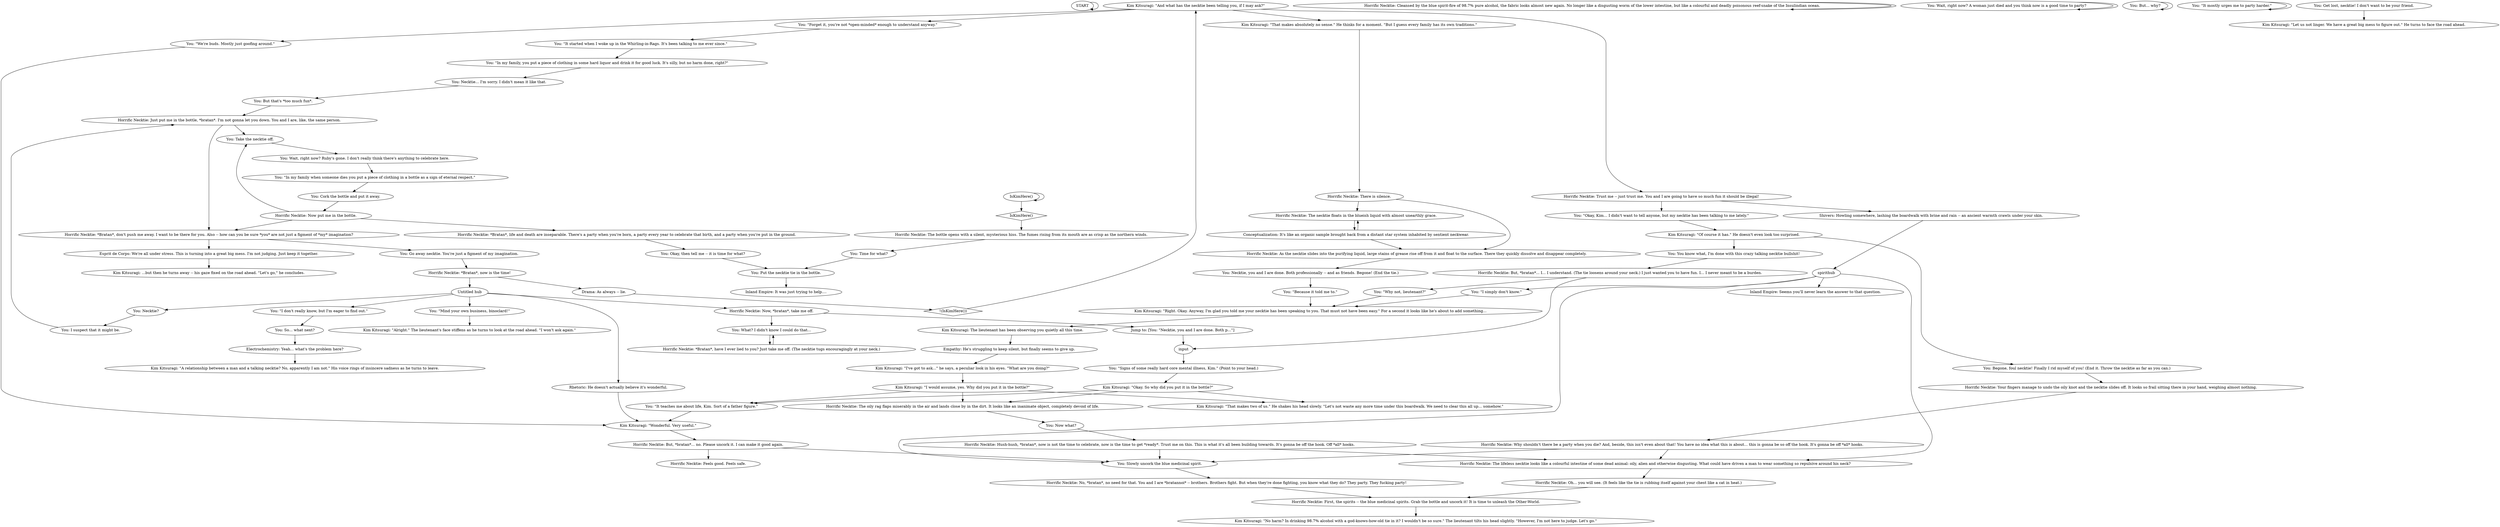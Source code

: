 # LAIR ORB / dark celebration
# An afterthought to Ruby's scene whether she kills herself or runs away.
# ==================================================
digraph G {
	  0 [label="START"];
	  1 [label="input"];
	  2 [label="You: Necktie, you and I are done. Both professionally -- and as friends. Begone! (End the tie.)"];
	  3 [label="Horrific Necktie: Cleansed by the blue spirit-fire of 98.7% pure alcohol, the fabric looks almost new again. No longer like a disgusting worm of the lower intestine, but like a colourful and deadly poisonous reef-snake of the Insulindian ocean."];
	  4 [label="You: So... what next?"];
	  5 [label="Kim Kitsuragi: \"That makes two of us.\" He shakes his head slowly. \"Let's not waste any more time under this boardwalk. We need to clear this all up... somehow.\""];
	  6 [label="You: \"Why not, lieutenant?\""];
	  7 [label="You: Necktie... I'm sorry. I didn't mean it like that."];
	  8 [label="Kim Kitsuragi: \"No harm? In drinking 98.7% alcohol with a god-knows-how-old tie in it? I wouldn't be so sure.\" The lieutenant tilts his head slightly. \"However, I'm not here to judge. Let's go.\""];
	  9 [label="spirithub"];
	  10 [label="Horrific Necktie: Now, *bratan*, take me off."];
	  11 [label="You: \"Okay, Kim... I didn't want to tell anyone, but my necktie has been talking to me lately.\""];
	  12 [label="You: But that's *too much fun*."];
	  13 [label="Horrific Necktie: No, *bratan*, no need for that. You and I are *bratannoi* -- brothers. Brothers fight. But when they're done fighting, you know what they do? They party. They fucking party!"];
	  14 [label="Horrific Necktie: The bottle opens with a silent, mysterious hiss. The fumes rising from its mouth are as crisp as the northern winds."];
	  15 [label="Kim Kitsuragi: The lieutenant has been observing you quietly all this time."];
	  16 [label="Esprit de Corps: We're all under stress. This is turning into a great big mess. I'm not judging. Just keep it together."];
	  17 [label="You: Okay, then tell me -- it is time for what?"];
	  18 [label="Electrochemistry: Yeah... what's the problem here?"];
	  19 [label="Horrific Necktie: The necktie floats in the blueish liquid with almost unearthly grace."];
	  20 [label="You: Cork the bottle and put it away."];
	  21 [label="Kim Kitsuragi: \"That makes absolutely no sense.\" He thinks for a moment. \"But I guess every family has its own traditions.\""];
	  22 [label="You: \"Signs of some really hard core mental illness, Kim.\" (Point to your head.)"];
	  23 [label="Horrific Necktie: *Bratan*, now is the time!"];
	  24 [label="Horrific Necktie: *Bratan*, don't push me away. I want to be there for you. Also -- how can you be sure *you* are not just a figment of *my* imagination?"];
	  25 [label="You: Begone, foul necktie! Finally I rid myself of you! (End it. Throw the necktie as far as you can.)"];
	  26 [label="You: \"It started when I woke up in the Whirling-in-Rags. It's been talking to me ever since.\""];
	  27 [label="Kim Kitsuragi: \"A relationship between a man and a talking necktie? No, apparently I am not.\" His voice rings of insincere sadness as he turns to leave."];
	  28 [label="Horrific Necktie: Why shouldn't there be a party when you die? And, beside, this isn't even about that! You have no idea what this is about... this is gonna be so off the hook. It's gonna be off *all* hooks."];
	  29 [label="You: Now what?"];
	  30 [label="Inland Empire: It was just trying to help...."];
	  31 [label="Horrific Necktie: As the necktie slides into the purifying liquid, large stains of grease rise off from it and float to the surface. There they quickly dissolve and disappear completely."];
	  32 [label="You: Necktie?"];
	  33 [label="You: \"I don't really know, but I'm eager to find out.\""];
	  34 [label="You: \"In my family, you put a piece of clothing in some hard liquor and drink it for good luck. It's silly, but no harm done, right?\""];
	  35 [label="Kim Kitsuragi: \"And what has the necktie been telling you, if I may ask?\""];
	  36 [label="Horrific Necktie: Feels good. Feels safe."];
	  37 [label="Jump to: [You: \"Necktie, you and I are done. Both p...\"]"];
	  38 [label="You: What? I didn't know I could do that..."];
	  39 [label="You: Take the necktie off."];
	  40 [label="You: Put the necktie tie in the bottle."];
	  41 [label="Horrific Necktie: Oh... you will see. (It feels like the tie is rubbing itself against your chest like a cat in heat.)"];
	  42 [label="Inland Empire: Seems you'll never learn the answer to that question."];
	  43 [label="You: Wait, right now? A woman just died and you think now is a good time to party?"];
	  44 [label="Horrific Necktie: *Bratan*, life and death are inseparable. There's a party when you're born, a party every year to celebrate that birth, and a party when you're put in the ground."];
	  45 [label="You: But... why?"];
	  46 [label="Horrific Necktie: Trust me -- just trust me. You and I are going to have so much fun it should be illegal!"];
	  47 [label="You: \"It teaches me about life, Kim. Sort of a father figure.\""];
	  48 [label="You: \"I simply don't know.\""];
	  49 [label="You: Wait, right now? Ruby's gone. I don't really think there's anything to celebrate here."];
	  50 [label="Horrific Necktie: Your fingers manage to undo the oily knot and the necktie slides off. It looks so frail sitting there in your hand, weighing almost nothing."];
	  51 [label="Horrific Necktie: The oily rag flaps miserably in the air and lands close by in the dirt. It looks like an inanimate object, completely devoid of life."];
	  52 [label="You: \"Because it told me to.\""];
	  53 [label="Horrific Necktie: The lifeless necktie looks like a colourful intestine of some dead animal: oily, alien and otherwise disgusting. What could have driven a man to wear something so repulsive around his neck?"];
	  54 [label="You: You know what, I'm done with this crazy talking necktie bullshit!"];
	  55 [label="You: \"Forget it, you're not *open-minded* enough to understand anyway.\""];
	  56 [label="You: \"It mostly urges me to party harder.\""];
	  57 [label="Kim Kitsuragi: \"Wonderful. Very useful.\""];
	  58 [label="Kim Kitsuragi: \"Okay. So why did you put it in the bottle?\""];
	  59 [label="Kim Kitsuragi: \"I would assume, yes. Why did you put it in the bottle?\""];
	  60 [label="Drama: As always -- lie."];
	  61 [label="You: Time for what?"];
	  62 [label="Shivers: Howling somewhere, lashing the boardwalk with brine and rain -- an ancient warmth crawls under your skin."];
	  63 [label="You: I suspect that it might be."];
	  64 [label="Horrific Necktie: There is silence."];
	  65 [label="Kim Kitsuragi: \"Let us not linger. We have a great big mess to figure out.\" He turns to face the road ahead."];
	  66 [label="Horrific Necktie: But, *bratan*... I... I understand. (The tie loosens around your neck.) I just wanted you to have fun. I... I never meant to be a burden."];
	  67 [label="Horrific Necktie: But, *bratan*... no. Please uncork it. I can make it good again."];
	  68 [label="Rhetoric: He doesn't actually believe it's wonderful."];
	  69 [label="You: \"In my family when someone dies you put a piece of clothing in a bottle as a sign of eternal respect.\""];
	  70 [label="Horrific Necktie: Hush-hush, *bratan*, now is not the time to celebrate, now is the time to get *ready*. Trust me on this. This is what it's all been building towards. It's gonna be off the hook. Off *all* hooks."];
	  71 [label="Horrific Necktie: Now put me in the bottle."];
	  72 [label="IsKimHere()"];
	  73 [label="IsKimHere()", shape=diamond];
	  74 [label="!(IsKimHere())", shape=diamond];
	  75 [label="Untitled hub"];
	  76 [label="You: Go away necktie. You're just a figment of my imagination."];
	  77 [label="You: Get lost, necktie! I don't want to be your friend."];
	  78 [label="Empathy: He's struggling to keep silent, but finally seems to give up."];
	  79 [label="You: \"Mind your own business, binoclard!\""];
	  80 [label="Kim Kitsuragi: \"Of course it has.\" He doesn't even look too surprised."];
	  81 [label="Kim Kitsuragi: ...but then he turns away -- his gaze fixed on the road ahead. \"Let's go,\" he concludes."];
	  82 [label="You: Slowly uncork the blue medicinal spirit."];
	  83 [label="Conceptualization: It's like an organic sample brought back from a distant star system inhabited by sentient neckwear."];
	  84 [label="Kim Kitsuragi: \"Right. Okay. Anyway, I'm glad you told me your necktie has been speaking to you. That must not have been easy.\" For a second it looks like he's about to add something..."];
	  85 [label="Horrific Necktie: First, the spirits -- the blue medicinal spirits. Grab the bottle and uncork it! It is time to unleash the Other-World."];
	  86 [label="Horrific Necktie: *Bratan*, have I ever lied to you? Just take me off. (The necktie tugs encouragingly at your neck.)"];
	  87 [label="Horrific Necktie: Just put me in the bottle, *bratan*. I'm not gonna let you down. You and I are, like, the same person."];
	  88 [label="Kim Kitsuragi: \"I've got to ask...\" he says, a peculiar look in his eyes. \"What are you doing?\""];
	  89 [label="Kim Kitsuragi: \"Alright.\" The lieutenant's face stiffens as he turns to look at the road ahead. \"I won't ask again.\""];
	  90 [label="You: \"We're buds. Mostly just goofing around.\""];
	  0 -> 0
	  1 -> 22
	  2 -> 52
	  3 -> 3
	  4 -> 18
	  6 -> 84
	  7 -> 12
	  9 -> 48
	  9 -> 42
	  9 -> 53
	  9 -> 82
	  10 -> 37
	  10 -> 38
	  11 -> 80
	  12 -> 87
	  13 -> 85
	  14 -> 61
	  15 -> 78
	  16 -> 81
	  17 -> 40
	  18 -> 27
	  19 -> 83
	  20 -> 71
	  21 -> 64
	  22 -> 58
	  23 -> 75
	  23 -> 60
	  24 -> 16
	  24 -> 76
	  25 -> 50
	  26 -> 34
	  28 -> 82
	  28 -> 53
	  29 -> 70
	  31 -> 2
	  32 -> 63
	  33 -> 4
	  34 -> 7
	  35 -> 90
	  35 -> 21
	  35 -> 46
	  35 -> 55
	  37 -> 1
	  38 -> 86
	  39 -> 49
	  40 -> 30
	  41 -> 85
	  43 -> 43
	  44 -> 17
	  45 -> 45
	  46 -> 11
	  46 -> 62
	  47 -> 57
	  48 -> 84
	  49 -> 69
	  50 -> 28
	  51 -> 29
	  52 -> 84
	  53 -> 41
	  54 -> 66
	  55 -> 26
	  56 -> 56
	  57 -> 67
	  58 -> 51
	  58 -> 5
	  58 -> 47
	  59 -> 51
	  59 -> 5
	  59 -> 47
	  60 -> 74
	  61 -> 40
	  62 -> 9
	  63 -> 87
	  64 -> 19
	  64 -> 31
	  66 -> 1
	  66 -> 6
	  67 -> 82
	  67 -> 36
	  68 -> 57
	  69 -> 20
	  70 -> 82
	  70 -> 53
	  71 -> 24
	  71 -> 44
	  71 -> 39
	  72 -> 72
	  72 -> 73
	  73 -> 14
	  74 -> 35
	  75 -> 32
	  75 -> 33
	  75 -> 68
	  75 -> 10
	  75 -> 79
	  76 -> 23
	  77 -> 65
	  78 -> 88
	  79 -> 89
	  80 -> 25
	  80 -> 54
	  82 -> 13
	  83 -> 19
	  83 -> 31
	  84 -> 15
	  85 -> 8
	  86 -> 38
	  87 -> 24
	  87 -> 39
	  88 -> 59
	  90 -> 57
}

